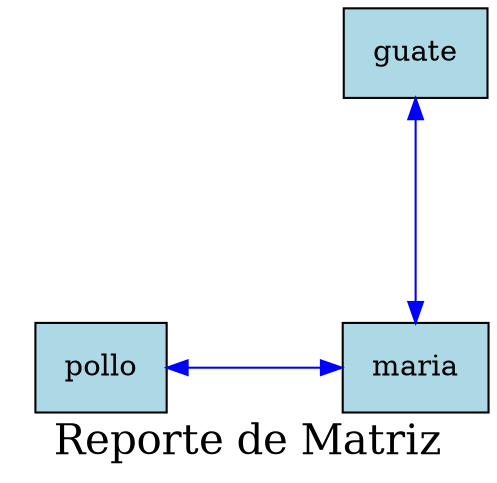 digraph G {
 rankdir=TB;
 node [shape=box, style=filled, fillcolor=lightblue, margin=0.2];
edge [style=solid, color=blue];
 graph [ranksep=1.5, nodesep=1];
graph [label="Reporte de Matriz", fontsize=20, fontcolor=black];
    invisible_[label="invisible"style=invis];
    invisible_-> nodo_2769102397552 [style=invis];
    nodo_2769102397552 [label="pollo"style=filled, fillcolor=lightblue];
    nodo_2769102397552 -> nodo_2769102398704 [dir=both,constraint=false];
    nodo_2769102397200 [label="guate"style=filled, fillcolor=lightblue];
    nodo_2769102397200 -> nodo_2769102398704 [dir=both];
    nodo_2769102398704 [label="maria"style=filled, fillcolor=lightblue];
}